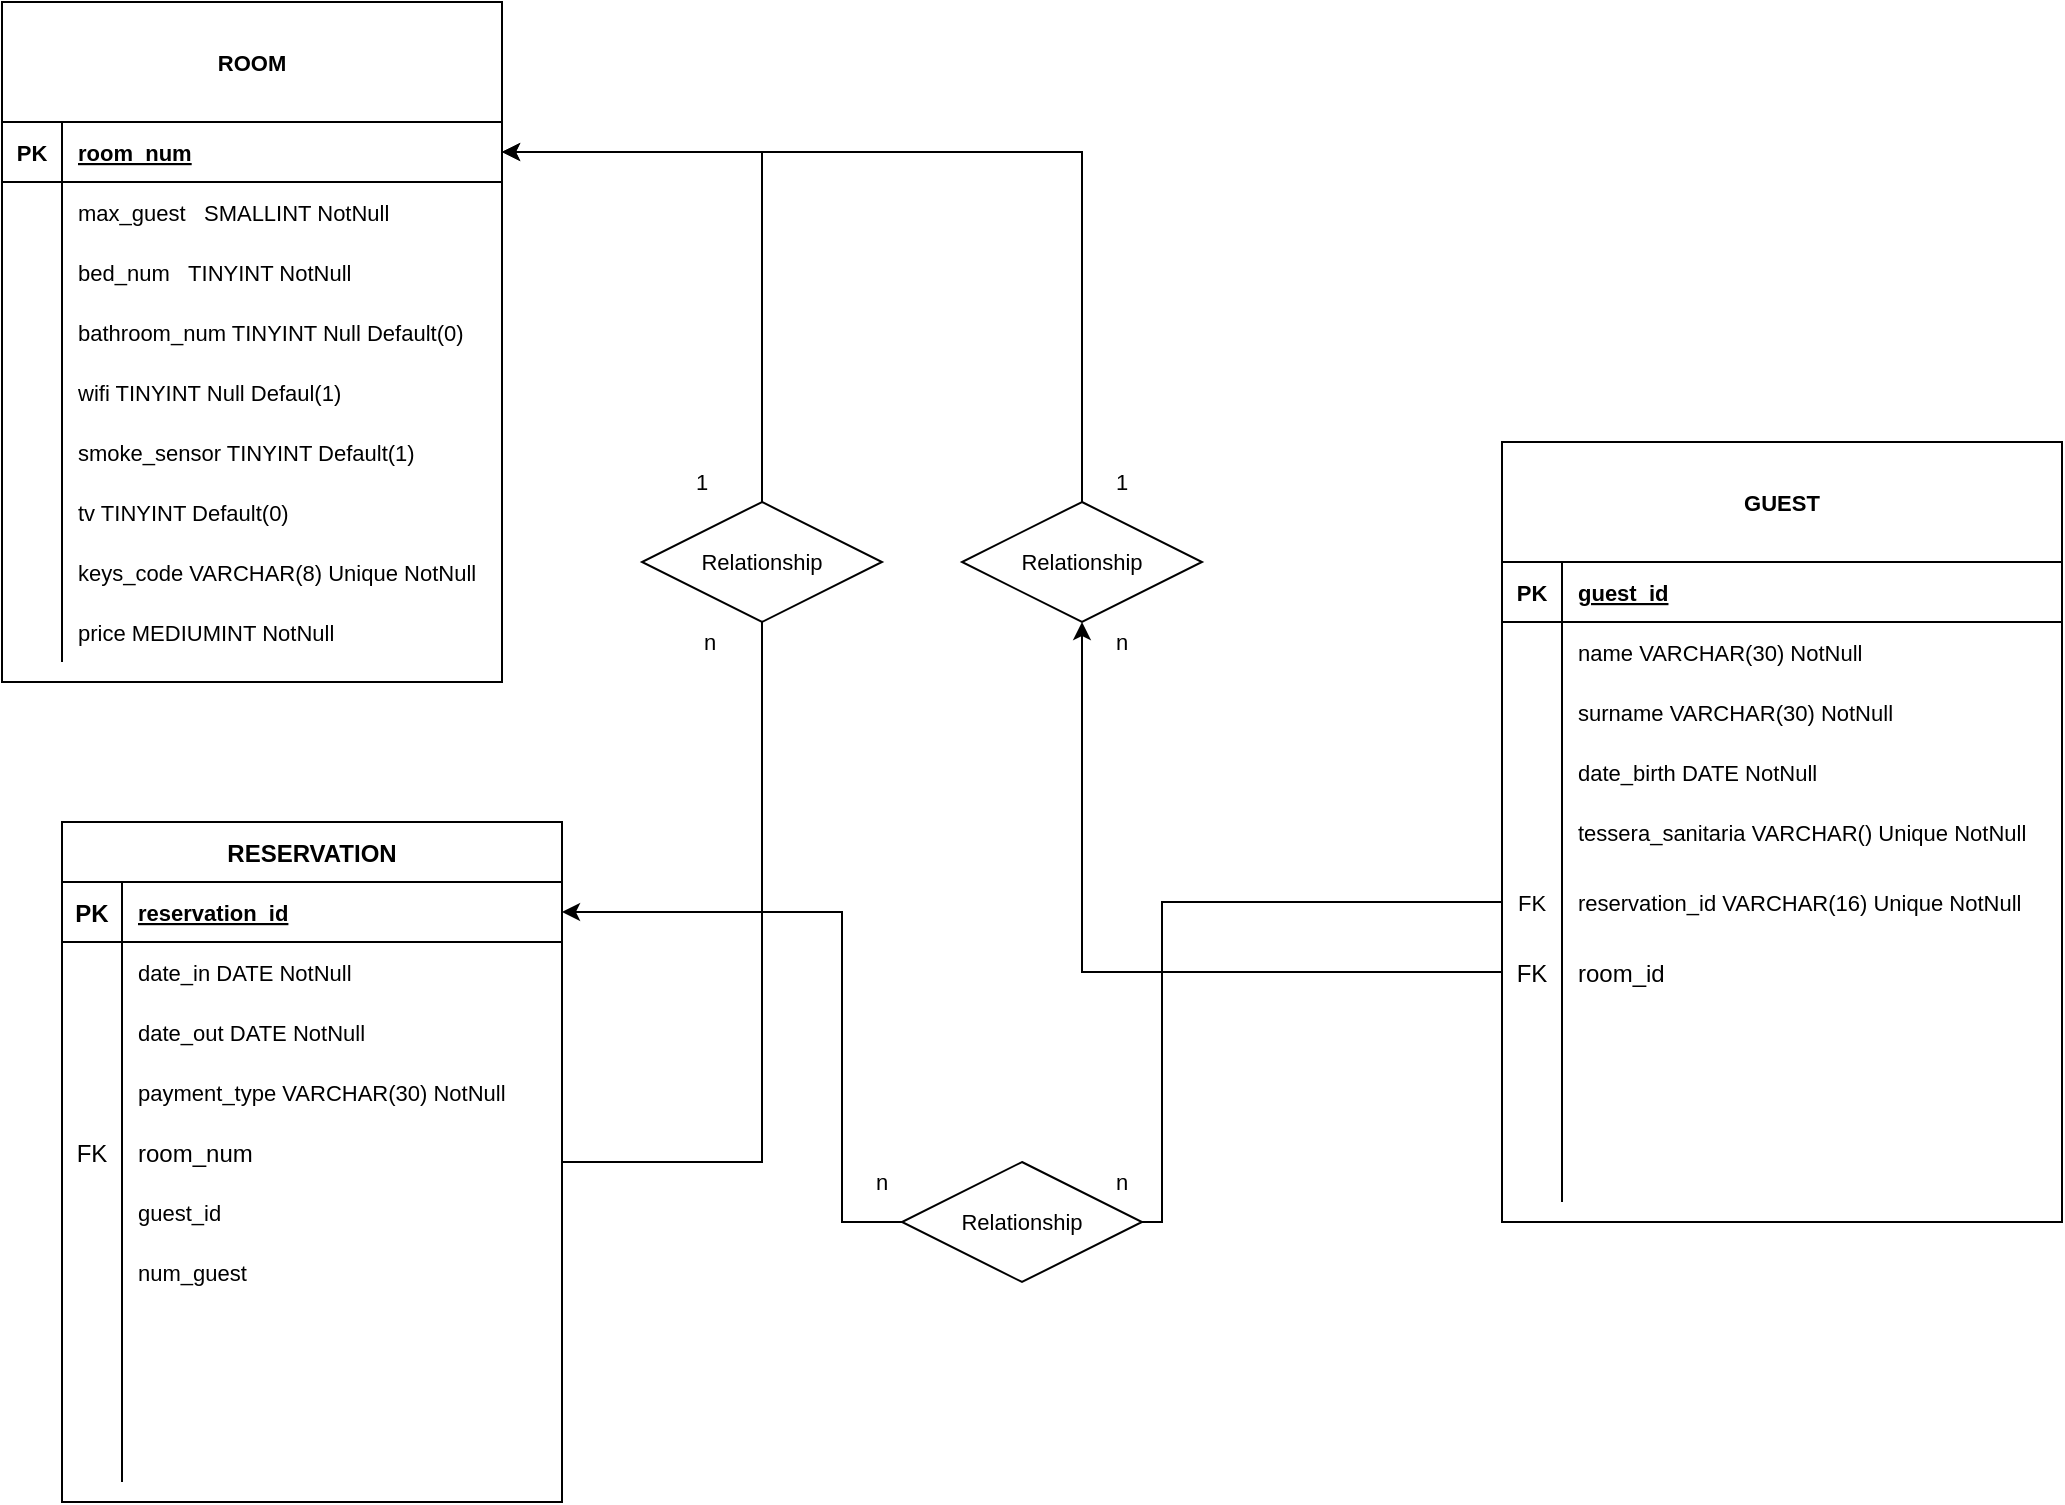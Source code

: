<mxfile version="14.6.6" type="device"><diagram id="m2rK6nIsobzv_8o14FRA" name="Page-1"><mxGraphModel dx="1483" dy="783" grid="1" gridSize="10" guides="1" tooltips="1" connect="1" arrows="1" fold="1" page="1" pageScale="1" pageWidth="827" pageHeight="1169" math="0" shadow="0"><root><mxCell id="0"/><mxCell id="1" parent="0"/><mxCell id="4YBvJy6Vf-LwXYobr9UD-12" value="ROOM" style="shape=table;startSize=60;container=1;collapsible=1;childLayout=tableLayout;fixedRows=1;rowLines=0;fontStyle=1;align=center;resizeLast=1;fontSize=11;" vertex="1" parent="1"><mxGeometry x="60" y="40" width="250.0" height="340" as="geometry"><mxRectangle x="30" y="40" width="180" height="60" as="alternateBounds"/></mxGeometry></mxCell><mxCell id="4YBvJy6Vf-LwXYobr9UD-13" value="" style="shape=partialRectangle;collapsible=0;dropTarget=0;pointerEvents=0;fillColor=none;top=0;left=0;bottom=1;right=0;points=[[0,0.5],[1,0.5]];portConstraint=eastwest;fontSize=11;" vertex="1" parent="4YBvJy6Vf-LwXYobr9UD-12"><mxGeometry y="60" width="250.0" height="30" as="geometry"/></mxCell><mxCell id="4YBvJy6Vf-LwXYobr9UD-14" value="PK" style="shape=partialRectangle;connectable=0;fillColor=none;top=0;left=0;bottom=0;right=0;fontStyle=1;overflow=hidden;fontSize=11;" vertex="1" parent="4YBvJy6Vf-LwXYobr9UD-13"><mxGeometry width="30" height="30" as="geometry"/></mxCell><mxCell id="4YBvJy6Vf-LwXYobr9UD-15" value="room_num" style="shape=partialRectangle;connectable=0;fillColor=none;top=0;left=0;bottom=0;right=0;align=left;spacingLeft=6;fontStyle=5;overflow=hidden;fontSize=11;" vertex="1" parent="4YBvJy6Vf-LwXYobr9UD-13"><mxGeometry x="30" width="220.0" height="30" as="geometry"/></mxCell><mxCell id="4YBvJy6Vf-LwXYobr9UD-16" value="" style="shape=partialRectangle;collapsible=0;dropTarget=0;pointerEvents=0;fillColor=none;top=0;left=0;bottom=0;right=0;points=[[0,0.5],[1,0.5]];portConstraint=eastwest;fontSize=11;" vertex="1" parent="4YBvJy6Vf-LwXYobr9UD-12"><mxGeometry y="90" width="250.0" height="30" as="geometry"/></mxCell><mxCell id="4YBvJy6Vf-LwXYobr9UD-17" value="" style="shape=partialRectangle;connectable=0;fillColor=none;top=0;left=0;bottom=0;right=0;editable=1;overflow=hidden;fontSize=11;" vertex="1" parent="4YBvJy6Vf-LwXYobr9UD-16"><mxGeometry width="30" height="30" as="geometry"/></mxCell><mxCell id="4YBvJy6Vf-LwXYobr9UD-18" value="max_guest   SMALLINT NotNull" style="shape=partialRectangle;connectable=0;fillColor=none;top=0;left=0;bottom=0;right=0;align=left;spacingLeft=6;overflow=hidden;fontSize=11;" vertex="1" parent="4YBvJy6Vf-LwXYobr9UD-16"><mxGeometry x="30" width="220.0" height="30" as="geometry"/></mxCell><mxCell id="4YBvJy6Vf-LwXYobr9UD-19" value="" style="shape=partialRectangle;collapsible=0;dropTarget=0;pointerEvents=0;fillColor=none;top=0;left=0;bottom=0;right=0;points=[[0,0.5],[1,0.5]];portConstraint=eastwest;fontSize=11;" vertex="1" parent="4YBvJy6Vf-LwXYobr9UD-12"><mxGeometry y="120" width="250.0" height="30" as="geometry"/></mxCell><mxCell id="4YBvJy6Vf-LwXYobr9UD-20" value="" style="shape=partialRectangle;connectable=0;fillColor=none;top=0;left=0;bottom=0;right=0;editable=1;overflow=hidden;fontSize=11;" vertex="1" parent="4YBvJy6Vf-LwXYobr9UD-19"><mxGeometry width="30" height="30" as="geometry"/></mxCell><mxCell id="4YBvJy6Vf-LwXYobr9UD-21" value="bed_num   TINYINT NotNull" style="shape=partialRectangle;connectable=0;fillColor=none;top=0;left=0;bottom=0;right=0;align=left;spacingLeft=6;overflow=hidden;fontSize=11;" vertex="1" parent="4YBvJy6Vf-LwXYobr9UD-19"><mxGeometry x="30" width="220.0" height="30" as="geometry"/></mxCell><mxCell id="4YBvJy6Vf-LwXYobr9UD-22" value="" style="shape=partialRectangle;collapsible=0;dropTarget=0;pointerEvents=0;fillColor=none;top=0;left=0;bottom=0;right=0;points=[[0,0.5],[1,0.5]];portConstraint=eastwest;fontSize=11;" vertex="1" parent="4YBvJy6Vf-LwXYobr9UD-12"><mxGeometry y="150" width="250.0" height="30" as="geometry"/></mxCell><mxCell id="4YBvJy6Vf-LwXYobr9UD-23" value="" style="shape=partialRectangle;connectable=0;fillColor=none;top=0;left=0;bottom=0;right=0;editable=1;overflow=hidden;fontSize=11;" vertex="1" parent="4YBvJy6Vf-LwXYobr9UD-22"><mxGeometry width="30" height="30" as="geometry"/></mxCell><mxCell id="4YBvJy6Vf-LwXYobr9UD-24" value="bathroom_num TINYINT Null Default(0)" style="shape=partialRectangle;connectable=0;fillColor=none;top=0;left=0;bottom=0;right=0;align=left;spacingLeft=6;overflow=hidden;fontSize=11;" vertex="1" parent="4YBvJy6Vf-LwXYobr9UD-22"><mxGeometry x="30" width="220.0" height="30" as="geometry"/></mxCell><mxCell id="4YBvJy6Vf-LwXYobr9UD-32" value="" style="shape=partialRectangle;collapsible=0;dropTarget=0;pointerEvents=0;fillColor=none;top=0;left=0;bottom=0;right=0;points=[[0,0.5],[1,0.5]];portConstraint=eastwest;fontSize=11;" vertex="1" parent="4YBvJy6Vf-LwXYobr9UD-12"><mxGeometry y="180" width="250.0" height="30" as="geometry"/></mxCell><mxCell id="4YBvJy6Vf-LwXYobr9UD-33" value="" style="shape=partialRectangle;connectable=0;fillColor=none;top=0;left=0;bottom=0;right=0;editable=1;overflow=hidden;fontSize=11;" vertex="1" parent="4YBvJy6Vf-LwXYobr9UD-32"><mxGeometry width="30" height="30" as="geometry"/></mxCell><mxCell id="4YBvJy6Vf-LwXYobr9UD-34" value="wifi TINYINT Null Defaul(1)" style="shape=partialRectangle;connectable=0;fillColor=none;top=0;left=0;bottom=0;right=0;align=left;spacingLeft=6;overflow=hidden;fontSize=11;" vertex="1" parent="4YBvJy6Vf-LwXYobr9UD-32"><mxGeometry x="30" width="220.0" height="30" as="geometry"/></mxCell><mxCell id="4YBvJy6Vf-LwXYobr9UD-35" value="" style="shape=partialRectangle;collapsible=0;dropTarget=0;pointerEvents=0;fillColor=none;top=0;left=0;bottom=0;right=0;points=[[0,0.5],[1,0.5]];portConstraint=eastwest;fontSize=11;" vertex="1" parent="4YBvJy6Vf-LwXYobr9UD-12"><mxGeometry y="210" width="250.0" height="30" as="geometry"/></mxCell><mxCell id="4YBvJy6Vf-LwXYobr9UD-36" value="" style="shape=partialRectangle;connectable=0;fillColor=none;top=0;left=0;bottom=0;right=0;editable=1;overflow=hidden;fontSize=11;" vertex="1" parent="4YBvJy6Vf-LwXYobr9UD-35"><mxGeometry width="30" height="30" as="geometry"/></mxCell><mxCell id="4YBvJy6Vf-LwXYobr9UD-37" value="smoke_sensor TINYINT Default(1)" style="shape=partialRectangle;connectable=0;fillColor=none;top=0;left=0;bottom=0;right=0;align=left;spacingLeft=6;overflow=hidden;fontSize=11;" vertex="1" parent="4YBvJy6Vf-LwXYobr9UD-35"><mxGeometry x="30" width="220.0" height="30" as="geometry"/></mxCell><mxCell id="4YBvJy6Vf-LwXYobr9UD-38" value="" style="shape=partialRectangle;collapsible=0;dropTarget=0;pointerEvents=0;fillColor=none;top=0;left=0;bottom=0;right=0;points=[[0,0.5],[1,0.5]];portConstraint=eastwest;fontSize=11;" vertex="1" parent="4YBvJy6Vf-LwXYobr9UD-12"><mxGeometry y="240" width="250.0" height="30" as="geometry"/></mxCell><mxCell id="4YBvJy6Vf-LwXYobr9UD-39" value="" style="shape=partialRectangle;connectable=0;fillColor=none;top=0;left=0;bottom=0;right=0;editable=1;overflow=hidden;fontSize=11;" vertex="1" parent="4YBvJy6Vf-LwXYobr9UD-38"><mxGeometry width="30" height="30" as="geometry"/></mxCell><mxCell id="4YBvJy6Vf-LwXYobr9UD-40" value="tv TINYINT Default(0)" style="shape=partialRectangle;connectable=0;fillColor=none;top=0;left=0;bottom=0;right=0;align=left;spacingLeft=6;overflow=hidden;fontSize=11;" vertex="1" parent="4YBvJy6Vf-LwXYobr9UD-38"><mxGeometry x="30" width="220.0" height="30" as="geometry"/></mxCell><mxCell id="4YBvJy6Vf-LwXYobr9UD-41" value="" style="shape=partialRectangle;collapsible=0;dropTarget=0;pointerEvents=0;fillColor=none;top=0;left=0;bottom=0;right=0;points=[[0,0.5],[1,0.5]];portConstraint=eastwest;fontSize=11;" vertex="1" parent="4YBvJy6Vf-LwXYobr9UD-12"><mxGeometry y="270" width="250.0" height="30" as="geometry"/></mxCell><mxCell id="4YBvJy6Vf-LwXYobr9UD-42" value="" style="shape=partialRectangle;connectable=0;fillColor=none;top=0;left=0;bottom=0;right=0;editable=1;overflow=hidden;fontSize=11;" vertex="1" parent="4YBvJy6Vf-LwXYobr9UD-41"><mxGeometry width="30" height="30" as="geometry"/></mxCell><mxCell id="4YBvJy6Vf-LwXYobr9UD-43" value="keys_code VARCHAR(8) Unique NotNull" style="shape=partialRectangle;connectable=0;fillColor=none;top=0;left=0;bottom=0;right=0;align=left;spacingLeft=6;overflow=hidden;fontSize=11;" vertex="1" parent="4YBvJy6Vf-LwXYobr9UD-41"><mxGeometry x="30" width="220.0" height="30" as="geometry"/></mxCell><mxCell id="4YBvJy6Vf-LwXYobr9UD-26" value="" style="shape=partialRectangle;collapsible=0;dropTarget=0;pointerEvents=0;fillColor=none;top=0;left=0;bottom=0;right=0;points=[[0,0.5],[1,0.5]];portConstraint=eastwest;fontSize=11;" vertex="1" parent="4YBvJy6Vf-LwXYobr9UD-12"><mxGeometry y="300" width="250.0" height="30" as="geometry"/></mxCell><mxCell id="4YBvJy6Vf-LwXYobr9UD-27" value="" style="shape=partialRectangle;connectable=0;fillColor=none;top=0;left=0;bottom=0;right=0;editable=1;overflow=hidden;fontSize=11;" vertex="1" parent="4YBvJy6Vf-LwXYobr9UD-26"><mxGeometry width="30" height="30" as="geometry"/></mxCell><mxCell id="4YBvJy6Vf-LwXYobr9UD-28" value="price MEDIUMINT NotNull " style="shape=partialRectangle;connectable=0;fillColor=none;top=0;left=0;bottom=0;right=0;align=left;spacingLeft=6;overflow=hidden;fontSize=11;" vertex="1" parent="4YBvJy6Vf-LwXYobr9UD-26"><mxGeometry x="30" width="220.0" height="30" as="geometry"/></mxCell><mxCell id="4YBvJy6Vf-LwXYobr9UD-44" value="GUEST" style="shape=table;startSize=60;container=1;collapsible=1;childLayout=tableLayout;fixedRows=1;rowLines=0;fontStyle=1;align=center;resizeLast=1;fontSize=11;" vertex="1" parent="1"><mxGeometry x="810" y="260" width="280" height="390" as="geometry"/></mxCell><mxCell id="4YBvJy6Vf-LwXYobr9UD-45" value="" style="shape=partialRectangle;collapsible=0;dropTarget=0;pointerEvents=0;fillColor=none;top=0;left=0;bottom=1;right=0;points=[[0,0.5],[1,0.5]];portConstraint=eastwest;fontSize=11;" vertex="1" parent="4YBvJy6Vf-LwXYobr9UD-44"><mxGeometry y="60" width="280" height="30" as="geometry"/></mxCell><mxCell id="4YBvJy6Vf-LwXYobr9UD-46" value="PK" style="shape=partialRectangle;connectable=0;fillColor=none;top=0;left=0;bottom=0;right=0;fontStyle=1;overflow=hidden;fontSize=11;" vertex="1" parent="4YBvJy6Vf-LwXYobr9UD-45"><mxGeometry width="30" height="30" as="geometry"/></mxCell><mxCell id="4YBvJy6Vf-LwXYobr9UD-47" value="guest_id" style="shape=partialRectangle;connectable=0;fillColor=none;top=0;left=0;bottom=0;right=0;align=left;spacingLeft=6;fontStyle=5;overflow=hidden;fontSize=11;" vertex="1" parent="4YBvJy6Vf-LwXYobr9UD-45"><mxGeometry x="30" width="250" height="30" as="geometry"/></mxCell><mxCell id="4YBvJy6Vf-LwXYobr9UD-48" value="" style="shape=partialRectangle;collapsible=0;dropTarget=0;pointerEvents=0;fillColor=none;top=0;left=0;bottom=0;right=0;points=[[0,0.5],[1,0.5]];portConstraint=eastwest;fontSize=11;" vertex="1" parent="4YBvJy6Vf-LwXYobr9UD-44"><mxGeometry y="90" width="280" height="30" as="geometry"/></mxCell><mxCell id="4YBvJy6Vf-LwXYobr9UD-49" value="" style="shape=partialRectangle;connectable=0;fillColor=none;top=0;left=0;bottom=0;right=0;editable=1;overflow=hidden;fontSize=11;" vertex="1" parent="4YBvJy6Vf-LwXYobr9UD-48"><mxGeometry width="30" height="30" as="geometry"/></mxCell><mxCell id="4YBvJy6Vf-LwXYobr9UD-50" value="name VARCHAR(30) NotNull " style="shape=partialRectangle;connectable=0;fillColor=none;top=0;left=0;bottom=0;right=0;align=left;spacingLeft=6;overflow=hidden;fontSize=11;" vertex="1" parent="4YBvJy6Vf-LwXYobr9UD-48"><mxGeometry x="30" width="250" height="30" as="geometry"/></mxCell><mxCell id="4YBvJy6Vf-LwXYobr9UD-51" value="" style="shape=partialRectangle;collapsible=0;dropTarget=0;pointerEvents=0;fillColor=none;top=0;left=0;bottom=0;right=0;points=[[0,0.5],[1,0.5]];portConstraint=eastwest;fontSize=11;" vertex="1" parent="4YBvJy6Vf-LwXYobr9UD-44"><mxGeometry y="120" width="280" height="30" as="geometry"/></mxCell><mxCell id="4YBvJy6Vf-LwXYobr9UD-52" value="" style="shape=partialRectangle;connectable=0;fillColor=none;top=0;left=0;bottom=0;right=0;editable=1;overflow=hidden;fontSize=11;" vertex="1" parent="4YBvJy6Vf-LwXYobr9UD-51"><mxGeometry width="30" height="30" as="geometry"/></mxCell><mxCell id="4YBvJy6Vf-LwXYobr9UD-53" value="surname VARCHAR(30) NotNull " style="shape=partialRectangle;connectable=0;fillColor=none;top=0;left=0;bottom=0;right=0;align=left;spacingLeft=6;overflow=hidden;fontSize=11;" vertex="1" parent="4YBvJy6Vf-LwXYobr9UD-51"><mxGeometry x="30" width="250" height="30" as="geometry"/></mxCell><mxCell id="4YBvJy6Vf-LwXYobr9UD-54" value="" style="shape=partialRectangle;collapsible=0;dropTarget=0;pointerEvents=0;fillColor=none;top=0;left=0;bottom=0;right=0;points=[[0,0.5],[1,0.5]];portConstraint=eastwest;fontSize=11;" vertex="1" parent="4YBvJy6Vf-LwXYobr9UD-44"><mxGeometry y="150" width="280" height="30" as="geometry"/></mxCell><mxCell id="4YBvJy6Vf-LwXYobr9UD-55" value="" style="shape=partialRectangle;connectable=0;fillColor=none;top=0;left=0;bottom=0;right=0;editable=1;overflow=hidden;fontSize=11;" vertex="1" parent="4YBvJy6Vf-LwXYobr9UD-54"><mxGeometry width="30" height="30" as="geometry"/></mxCell><mxCell id="4YBvJy6Vf-LwXYobr9UD-56" value="date_birth DATE NotNull" style="shape=partialRectangle;connectable=0;fillColor=none;top=0;left=0;bottom=0;right=0;align=left;spacingLeft=6;overflow=hidden;fontSize=11;" vertex="1" parent="4YBvJy6Vf-LwXYobr9UD-54"><mxGeometry x="30" width="250" height="30" as="geometry"/></mxCell><mxCell id="4YBvJy6Vf-LwXYobr9UD-60" value="" style="shape=partialRectangle;collapsible=0;dropTarget=0;pointerEvents=0;fillColor=none;top=0;left=0;bottom=0;right=0;points=[[0,0.5],[1,0.5]];portConstraint=eastwest;fontSize=11;" vertex="1" parent="4YBvJy6Vf-LwXYobr9UD-44"><mxGeometry y="180" width="280" height="30" as="geometry"/></mxCell><mxCell id="4YBvJy6Vf-LwXYobr9UD-61" value="" style="shape=partialRectangle;connectable=0;fillColor=none;top=0;left=0;bottom=0;right=0;editable=1;overflow=hidden;fontSize=11;" vertex="1" parent="4YBvJy6Vf-LwXYobr9UD-60"><mxGeometry width="30" height="30" as="geometry"/></mxCell><mxCell id="4YBvJy6Vf-LwXYobr9UD-62" value="tessera_sanitaria VARCHAR() Unique NotNull" style="shape=partialRectangle;connectable=0;fillColor=none;top=0;left=0;bottom=0;right=0;align=left;spacingLeft=6;overflow=hidden;fontSize=11;" vertex="1" parent="4YBvJy6Vf-LwXYobr9UD-60"><mxGeometry x="30" width="250" height="30" as="geometry"/></mxCell><mxCell id="4YBvJy6Vf-LwXYobr9UD-103" value="" style="shape=partialRectangle;collapsible=0;dropTarget=0;pointerEvents=0;fillColor=none;top=0;left=0;bottom=0;right=0;points=[[0,0.5],[1,0.5]];portConstraint=eastwest;fontSize=11;" vertex="1" parent="4YBvJy6Vf-LwXYobr9UD-44"><mxGeometry y="210" width="280" height="40" as="geometry"/></mxCell><mxCell id="4YBvJy6Vf-LwXYobr9UD-104" value="FK" style="shape=partialRectangle;connectable=0;fillColor=none;top=0;left=0;bottom=0;right=0;fontStyle=0;overflow=hidden;fontSize=11;" vertex="1" parent="4YBvJy6Vf-LwXYobr9UD-103"><mxGeometry width="30" height="40" as="geometry"/></mxCell><mxCell id="4YBvJy6Vf-LwXYobr9UD-105" value="reservation_id VARCHAR(16) Unique NotNull" style="shape=partialRectangle;connectable=0;fillColor=none;top=0;left=0;bottom=0;right=0;align=left;spacingLeft=6;fontStyle=0;overflow=hidden;fontSize=11;" vertex="1" parent="4YBvJy6Vf-LwXYobr9UD-103"><mxGeometry x="30" width="250" height="40" as="geometry"/></mxCell><mxCell id="4YBvJy6Vf-LwXYobr9UD-132" value="" style="shape=partialRectangle;collapsible=0;dropTarget=0;pointerEvents=0;fillColor=none;top=0;left=0;bottom=0;right=0;points=[[0,0.5],[1,0.5]];portConstraint=eastwest;fontSize=11;" vertex="1" parent="4YBvJy6Vf-LwXYobr9UD-44"><mxGeometry y="250" width="280" height="30" as="geometry"/></mxCell><mxCell id="4YBvJy6Vf-LwXYobr9UD-133" value="FK" style="shape=partialRectangle;connectable=0;fillColor=none;top=0;left=0;bottom=0;right=0;fontStyle=0;overflow=hidden;" vertex="1" parent="4YBvJy6Vf-LwXYobr9UD-132"><mxGeometry width="30" height="30" as="geometry"/></mxCell><mxCell id="4YBvJy6Vf-LwXYobr9UD-134" value="room_id" style="shape=partialRectangle;connectable=0;fillColor=none;top=0;left=0;bottom=0;right=0;align=left;spacingLeft=6;fontStyle=0;overflow=hidden;" vertex="1" parent="4YBvJy6Vf-LwXYobr9UD-132"><mxGeometry x="30" width="250" height="30" as="geometry"/></mxCell><mxCell id="4YBvJy6Vf-LwXYobr9UD-63" value="" style="shape=partialRectangle;collapsible=0;dropTarget=0;pointerEvents=0;fillColor=none;top=0;left=0;bottom=0;right=0;points=[[0,0.5],[1,0.5]];portConstraint=eastwest;fontSize=11;" vertex="1" parent="4YBvJy6Vf-LwXYobr9UD-44"><mxGeometry y="280" width="280" height="30" as="geometry"/></mxCell><mxCell id="4YBvJy6Vf-LwXYobr9UD-64" value="" style="shape=partialRectangle;connectable=0;fillColor=none;top=0;left=0;bottom=0;right=0;editable=1;overflow=hidden;fontSize=11;" vertex="1" parent="4YBvJy6Vf-LwXYobr9UD-63"><mxGeometry width="30" height="30" as="geometry"/></mxCell><mxCell id="4YBvJy6Vf-LwXYobr9UD-65" value="" style="shape=partialRectangle;connectable=0;fillColor=none;top=0;left=0;bottom=0;right=0;align=left;spacingLeft=6;overflow=hidden;fontSize=11;" vertex="1" parent="4YBvJy6Vf-LwXYobr9UD-63"><mxGeometry x="30" width="250" height="30" as="geometry"/></mxCell><mxCell id="4YBvJy6Vf-LwXYobr9UD-66" value="" style="shape=partialRectangle;collapsible=0;dropTarget=0;pointerEvents=0;fillColor=none;top=0;left=0;bottom=0;right=0;points=[[0,0.5],[1,0.5]];portConstraint=eastwest;fontSize=11;" vertex="1" parent="4YBvJy6Vf-LwXYobr9UD-44"><mxGeometry y="310" width="280" height="40" as="geometry"/></mxCell><mxCell id="4YBvJy6Vf-LwXYobr9UD-67" value="" style="shape=partialRectangle;connectable=0;fillColor=none;top=0;left=0;bottom=0;right=0;editable=1;overflow=hidden;fontSize=11;" vertex="1" parent="4YBvJy6Vf-LwXYobr9UD-66"><mxGeometry width="30" height="40" as="geometry"/></mxCell><mxCell id="4YBvJy6Vf-LwXYobr9UD-68" value="" style="shape=partialRectangle;connectable=0;fillColor=none;top=0;left=0;bottom=0;right=0;align=left;spacingLeft=6;overflow=hidden;fontSize=11;" vertex="1" parent="4YBvJy6Vf-LwXYobr9UD-66"><mxGeometry x="30" width="250" height="40" as="geometry"/></mxCell><mxCell id="4YBvJy6Vf-LwXYobr9UD-69" value="" style="shape=partialRectangle;collapsible=0;dropTarget=0;pointerEvents=0;fillColor=none;top=0;left=0;bottom=0;right=0;points=[[0,0.5],[1,0.5]];portConstraint=eastwest;fontSize=11;" vertex="1" parent="4YBvJy6Vf-LwXYobr9UD-44"><mxGeometry y="350" width="280" height="30" as="geometry"/></mxCell><mxCell id="4YBvJy6Vf-LwXYobr9UD-70" value="" style="shape=partialRectangle;connectable=0;fillColor=none;top=0;left=0;bottom=0;right=0;editable=1;overflow=hidden;fontSize=11;" vertex="1" parent="4YBvJy6Vf-LwXYobr9UD-69"><mxGeometry width="30" height="30" as="geometry"/></mxCell><mxCell id="4YBvJy6Vf-LwXYobr9UD-71" value="" style="shape=partialRectangle;connectable=0;fillColor=none;top=0;left=0;bottom=0;right=0;align=left;spacingLeft=6;overflow=hidden;fontSize=11;" vertex="1" parent="4YBvJy6Vf-LwXYobr9UD-69"><mxGeometry x="30" width="250" height="30" as="geometry"/></mxCell><mxCell id="4YBvJy6Vf-LwXYobr9UD-72" value="RESERVATION" style="shape=table;startSize=30;container=1;collapsible=1;childLayout=tableLayout;fixedRows=1;rowLines=0;fontStyle=1;align=center;resizeLast=1;" vertex="1" parent="1"><mxGeometry x="90" y="450" width="250" height="340" as="geometry"/></mxCell><mxCell id="4YBvJy6Vf-LwXYobr9UD-73" value="" style="shape=partialRectangle;collapsible=0;dropTarget=0;pointerEvents=0;fillColor=none;top=0;left=0;bottom=1;right=0;points=[[0,0.5],[1,0.5]];portConstraint=eastwest;" vertex="1" parent="4YBvJy6Vf-LwXYobr9UD-72"><mxGeometry y="30" width="250" height="30" as="geometry"/></mxCell><mxCell id="4YBvJy6Vf-LwXYobr9UD-74" value="PK" style="shape=partialRectangle;connectable=0;fillColor=none;top=0;left=0;bottom=0;right=0;fontStyle=1;overflow=hidden;" vertex="1" parent="4YBvJy6Vf-LwXYobr9UD-73"><mxGeometry width="30" height="30" as="geometry"/></mxCell><mxCell id="4YBvJy6Vf-LwXYobr9UD-75" value="reservation_id" style="shape=partialRectangle;connectable=0;fillColor=none;top=0;left=0;bottom=0;right=0;align=left;spacingLeft=6;fontStyle=5;overflow=hidden;fontSize=11;" vertex="1" parent="4YBvJy6Vf-LwXYobr9UD-73"><mxGeometry x="30" width="220" height="30" as="geometry"/></mxCell><mxCell id="4YBvJy6Vf-LwXYobr9UD-82" value="" style="shape=partialRectangle;collapsible=0;dropTarget=0;pointerEvents=0;fillColor=none;top=0;left=0;bottom=0;right=0;points=[[0,0.5],[1,0.5]];portConstraint=eastwest;" vertex="1" parent="4YBvJy6Vf-LwXYobr9UD-72"><mxGeometry y="60" width="250" height="30" as="geometry"/></mxCell><mxCell id="4YBvJy6Vf-LwXYobr9UD-83" value="" style="shape=partialRectangle;connectable=0;fillColor=none;top=0;left=0;bottom=0;right=0;editable=1;overflow=hidden;" vertex="1" parent="4YBvJy6Vf-LwXYobr9UD-82"><mxGeometry width="30" height="30" as="geometry"/></mxCell><mxCell id="4YBvJy6Vf-LwXYobr9UD-84" value="date_in DATE NotNull" style="shape=partialRectangle;connectable=0;fillColor=none;top=0;left=0;bottom=0;right=0;align=left;spacingLeft=6;overflow=hidden;fontSize=11;" vertex="1" parent="4YBvJy6Vf-LwXYobr9UD-82"><mxGeometry x="30" width="220" height="30" as="geometry"/></mxCell><mxCell id="4YBvJy6Vf-LwXYobr9UD-85" value="" style="shape=partialRectangle;collapsible=0;dropTarget=0;pointerEvents=0;fillColor=none;top=0;left=0;bottom=0;right=0;points=[[0,0.5],[1,0.5]];portConstraint=eastwest;" vertex="1" parent="4YBvJy6Vf-LwXYobr9UD-72"><mxGeometry y="90" width="250" height="30" as="geometry"/></mxCell><mxCell id="4YBvJy6Vf-LwXYobr9UD-86" value="" style="shape=partialRectangle;connectable=0;fillColor=none;top=0;left=0;bottom=0;right=0;editable=1;overflow=hidden;" vertex="1" parent="4YBvJy6Vf-LwXYobr9UD-85"><mxGeometry width="30" height="30" as="geometry"/></mxCell><mxCell id="4YBvJy6Vf-LwXYobr9UD-87" value="date_out DATE NotNull" style="shape=partialRectangle;connectable=0;fillColor=none;top=0;left=0;bottom=0;right=0;align=left;spacingLeft=6;overflow=hidden;fontSize=11;" vertex="1" parent="4YBvJy6Vf-LwXYobr9UD-85"><mxGeometry x="30" width="220" height="30" as="geometry"/></mxCell><mxCell id="4YBvJy6Vf-LwXYobr9UD-88" value="" style="shape=partialRectangle;collapsible=0;dropTarget=0;pointerEvents=0;fillColor=none;top=0;left=0;bottom=0;right=0;points=[[0,0.5],[1,0.5]];portConstraint=eastwest;" vertex="1" parent="4YBvJy6Vf-LwXYobr9UD-72"><mxGeometry y="120" width="250" height="30" as="geometry"/></mxCell><mxCell id="4YBvJy6Vf-LwXYobr9UD-89" value="" style="shape=partialRectangle;connectable=0;fillColor=none;top=0;left=0;bottom=0;right=0;editable=1;overflow=hidden;" vertex="1" parent="4YBvJy6Vf-LwXYobr9UD-88"><mxGeometry width="30" height="30" as="geometry"/></mxCell><mxCell id="4YBvJy6Vf-LwXYobr9UD-90" value="payment_type VARCHAR(30) NotNull" style="shape=partialRectangle;connectable=0;fillColor=none;top=0;left=0;bottom=0;right=0;align=left;spacingLeft=6;overflow=hidden;fontSize=11;" vertex="1" parent="4YBvJy6Vf-LwXYobr9UD-88"><mxGeometry x="30" width="220" height="30" as="geometry"/></mxCell><mxCell id="4YBvJy6Vf-LwXYobr9UD-115" value="" style="shape=partialRectangle;collapsible=0;dropTarget=0;pointerEvents=0;fillColor=none;top=0;left=0;bottom=0;right=0;points=[[0,0.5],[1,0.5]];portConstraint=eastwest;fontSize=11;" vertex="1" parent="4YBvJy6Vf-LwXYobr9UD-72"><mxGeometry y="150" width="250" height="30" as="geometry"/></mxCell><mxCell id="4YBvJy6Vf-LwXYobr9UD-116" value="FK" style="shape=partialRectangle;connectable=0;fillColor=none;top=0;left=0;bottom=0;right=0;fontStyle=0;overflow=hidden;" vertex="1" parent="4YBvJy6Vf-LwXYobr9UD-115"><mxGeometry width="30" height="30" as="geometry"/></mxCell><mxCell id="4YBvJy6Vf-LwXYobr9UD-117" value="room_num" style="shape=partialRectangle;connectable=0;fillColor=none;top=0;left=0;bottom=0;right=0;align=left;spacingLeft=6;fontStyle=0;overflow=hidden;" vertex="1" parent="4YBvJy6Vf-LwXYobr9UD-115"><mxGeometry x="30" width="220" height="30" as="geometry"/></mxCell><mxCell id="4YBvJy6Vf-LwXYobr9UD-91" value="" style="shape=partialRectangle;collapsible=0;dropTarget=0;pointerEvents=0;fillColor=none;top=0;left=0;bottom=0;right=0;points=[[0,0.5],[1,0.5]];portConstraint=eastwest;" vertex="1" parent="4YBvJy6Vf-LwXYobr9UD-72"><mxGeometry y="180" width="250" height="30" as="geometry"/></mxCell><mxCell id="4YBvJy6Vf-LwXYobr9UD-92" value="" style="shape=partialRectangle;connectable=0;fillColor=none;top=0;left=0;bottom=0;right=0;editable=1;overflow=hidden;" vertex="1" parent="4YBvJy6Vf-LwXYobr9UD-91"><mxGeometry width="30" height="30" as="geometry"/></mxCell><mxCell id="4YBvJy6Vf-LwXYobr9UD-93" value="guest_id" style="shape=partialRectangle;connectable=0;fillColor=none;top=0;left=0;bottom=0;right=0;align=left;spacingLeft=6;overflow=hidden;fontSize=11;" vertex="1" parent="4YBvJy6Vf-LwXYobr9UD-91"><mxGeometry x="30" width="220" height="30" as="geometry"/></mxCell><mxCell id="4YBvJy6Vf-LwXYobr9UD-76" value="" style="shape=partialRectangle;collapsible=0;dropTarget=0;pointerEvents=0;fillColor=none;top=0;left=0;bottom=0;right=0;points=[[0,0.5],[1,0.5]];portConstraint=eastwest;" vertex="1" parent="4YBvJy6Vf-LwXYobr9UD-72"><mxGeometry y="210" width="250" height="30" as="geometry"/></mxCell><mxCell id="4YBvJy6Vf-LwXYobr9UD-77" value="" style="shape=partialRectangle;connectable=0;fillColor=none;top=0;left=0;bottom=0;right=0;editable=1;overflow=hidden;" vertex="1" parent="4YBvJy6Vf-LwXYobr9UD-76"><mxGeometry width="30" height="30" as="geometry"/></mxCell><mxCell id="4YBvJy6Vf-LwXYobr9UD-78" value="num_guest" style="shape=partialRectangle;connectable=0;fillColor=none;top=0;left=0;bottom=0;right=0;align=left;spacingLeft=6;overflow=hidden;fontSize=11;" vertex="1" parent="4YBvJy6Vf-LwXYobr9UD-76"><mxGeometry x="30" width="220" height="30" as="geometry"/></mxCell><mxCell id="4YBvJy6Vf-LwXYobr9UD-79" value="" style="shape=partialRectangle;collapsible=0;dropTarget=0;pointerEvents=0;fillColor=none;top=0;left=0;bottom=0;right=0;points=[[0,0.5],[1,0.5]];portConstraint=eastwest;" vertex="1" parent="4YBvJy6Vf-LwXYobr9UD-72"><mxGeometry y="240" width="250" height="30" as="geometry"/></mxCell><mxCell id="4YBvJy6Vf-LwXYobr9UD-80" value="" style="shape=partialRectangle;connectable=0;fillColor=none;top=0;left=0;bottom=0;right=0;editable=1;overflow=hidden;" vertex="1" parent="4YBvJy6Vf-LwXYobr9UD-79"><mxGeometry width="30" height="30" as="geometry"/></mxCell><mxCell id="4YBvJy6Vf-LwXYobr9UD-81" value=" " style="shape=partialRectangle;connectable=0;fillColor=none;top=0;left=0;bottom=0;right=0;align=left;spacingLeft=6;overflow=hidden;fontSize=11;" vertex="1" parent="4YBvJy6Vf-LwXYobr9UD-79"><mxGeometry x="30" width="220" height="30" as="geometry"/></mxCell><mxCell id="4YBvJy6Vf-LwXYobr9UD-94" value="" style="shape=partialRectangle;collapsible=0;dropTarget=0;pointerEvents=0;fillColor=none;top=0;left=0;bottom=0;right=0;points=[[0,0.5],[1,0.5]];portConstraint=eastwest;" vertex="1" parent="4YBvJy6Vf-LwXYobr9UD-72"><mxGeometry y="270" width="250" height="30" as="geometry"/></mxCell><mxCell id="4YBvJy6Vf-LwXYobr9UD-95" value="" style="shape=partialRectangle;connectable=0;fillColor=none;top=0;left=0;bottom=0;right=0;editable=1;overflow=hidden;" vertex="1" parent="4YBvJy6Vf-LwXYobr9UD-94"><mxGeometry width="30" height="30" as="geometry"/></mxCell><mxCell id="4YBvJy6Vf-LwXYobr9UD-96" value="" style="shape=partialRectangle;connectable=0;fillColor=none;top=0;left=0;bottom=0;right=0;align=left;spacingLeft=6;overflow=hidden;fontSize=11;" vertex="1" parent="4YBvJy6Vf-LwXYobr9UD-94"><mxGeometry x="30" width="220" height="30" as="geometry"/></mxCell><mxCell id="4YBvJy6Vf-LwXYobr9UD-97" value="" style="shape=partialRectangle;collapsible=0;dropTarget=0;pointerEvents=0;fillColor=none;top=0;left=0;bottom=0;right=0;points=[[0,0.5],[1,0.5]];portConstraint=eastwest;" vertex="1" parent="4YBvJy6Vf-LwXYobr9UD-72"><mxGeometry y="300" width="250" height="30" as="geometry"/></mxCell><mxCell id="4YBvJy6Vf-LwXYobr9UD-98" value="" style="shape=partialRectangle;connectable=0;fillColor=none;top=0;left=0;bottom=0;right=0;editable=1;overflow=hidden;" vertex="1" parent="4YBvJy6Vf-LwXYobr9UD-97"><mxGeometry width="30" height="30" as="geometry"/></mxCell><mxCell id="4YBvJy6Vf-LwXYobr9UD-99" value="" style="shape=partialRectangle;connectable=0;fillColor=none;top=0;left=0;bottom=0;right=0;align=left;spacingLeft=6;overflow=hidden;fontSize=11;" vertex="1" parent="4YBvJy6Vf-LwXYobr9UD-97"><mxGeometry x="30" width="220" height="30" as="geometry"/></mxCell><mxCell id="4YBvJy6Vf-LwXYobr9UD-106" style="edgeStyle=orthogonalEdgeStyle;rounded=0;orthogonalLoop=1;jettySize=auto;html=1;exitX=0;exitY=0.5;exitDx=0;exitDy=0;entryX=1;entryY=0.5;entryDx=0;entryDy=0;startArrow=none;fontSize=11;" edge="1" parent="1" source="4YBvJy6Vf-LwXYobr9UD-107" target="4YBvJy6Vf-LwXYobr9UD-73"><mxGeometry relative="1" as="geometry"><Array as="points"><mxPoint x="480" y="650"/><mxPoint x="480" y="495"/></Array></mxGeometry></mxCell><mxCell id="4YBvJy6Vf-LwXYobr9UD-107" value="Relationship" style="shape=rhombus;perimeter=rhombusPerimeter;whiteSpace=wrap;html=1;align=center;fontSize=11;" vertex="1" parent="1"><mxGeometry x="510" y="620" width="120" height="60" as="geometry"/></mxCell><mxCell id="4YBvJy6Vf-LwXYobr9UD-108" value="" style="edgeStyle=orthogonalEdgeStyle;rounded=0;orthogonalLoop=1;jettySize=auto;html=1;exitX=0;exitY=0.5;exitDx=0;exitDy=0;entryX=1;entryY=0.5;entryDx=0;entryDy=0;endArrow=none;fontSize=11;" edge="1" parent="1" source="4YBvJy6Vf-LwXYobr9UD-103" target="4YBvJy6Vf-LwXYobr9UD-107"><mxGeometry relative="1" as="geometry"><mxPoint x="490" y="265" as="sourcePoint"/><mxPoint x="580" y="565" as="targetPoint"/><Array as="points"><mxPoint x="640" y="490"/><mxPoint x="640" y="650"/></Array></mxGeometry></mxCell><mxCell id="4YBvJy6Vf-LwXYobr9UD-113" value="n" style="text;html=1;strokeColor=none;fillColor=none;align=center;verticalAlign=middle;whiteSpace=wrap;rounded=0;fontSize=11;" vertex="1" parent="1"><mxGeometry x="480" y="620" width="40" height="20" as="geometry"/></mxCell><mxCell id="4YBvJy6Vf-LwXYobr9UD-114" value="n" style="text;html=1;strokeColor=none;fillColor=none;align=center;verticalAlign=middle;whiteSpace=wrap;rounded=0;fontSize=11;" vertex="1" parent="1"><mxGeometry x="600" y="620" width="40" height="20" as="geometry"/></mxCell><mxCell id="4YBvJy6Vf-LwXYobr9UD-118" style="edgeStyle=orthogonalEdgeStyle;rounded=0;orthogonalLoop=1;jettySize=auto;html=1;entryX=1;entryY=0.5;entryDx=0;entryDy=0;fontSize=11;startArrow=none;" edge="1" parent="1" source="4YBvJy6Vf-LwXYobr9UD-119" target="4YBvJy6Vf-LwXYobr9UD-13"><mxGeometry relative="1" as="geometry"><Array as="points"/></mxGeometry></mxCell><mxCell id="4YBvJy6Vf-LwXYobr9UD-119" value="Relationship" style="shape=rhombus;perimeter=rhombusPerimeter;whiteSpace=wrap;html=1;align=center;fontSize=11;" vertex="1" parent="1"><mxGeometry x="380" y="290" width="120" height="60" as="geometry"/></mxCell><mxCell id="4YBvJy6Vf-LwXYobr9UD-120" value="" style="edgeStyle=orthogonalEdgeStyle;rounded=0;orthogonalLoop=1;jettySize=auto;html=1;fontSize=11;endArrow=none;entryX=0.5;entryY=1;entryDx=0;entryDy=0;" edge="1" parent="1" source="4YBvJy6Vf-LwXYobr9UD-115" target="4YBvJy6Vf-LwXYobr9UD-119"><mxGeometry relative="1" as="geometry"><mxPoint x="270" y="645.0" as="sourcePoint"/><mxPoint x="360" y="370" as="targetPoint"/><Array as="points"><mxPoint x="440" y="620"/></Array></mxGeometry></mxCell><mxCell id="4YBvJy6Vf-LwXYobr9UD-126" value="n" style="text;html=1;strokeColor=none;fillColor=none;align=center;verticalAlign=middle;whiteSpace=wrap;rounded=0;fontSize=11;" vertex="1" parent="1"><mxGeometry x="393.5" y="350" width="40" height="20" as="geometry"/></mxCell><mxCell id="4YBvJy6Vf-LwXYobr9UD-127" value="1" style="text;html=1;strokeColor=none;fillColor=none;align=center;verticalAlign=middle;whiteSpace=wrap;rounded=0;fontSize=11;" vertex="1" parent="1"><mxGeometry x="390" y="270" width="40" height="20" as="geometry"/></mxCell><mxCell id="4YBvJy6Vf-LwXYobr9UD-135" style="edgeStyle=orthogonalEdgeStyle;rounded=0;orthogonalLoop=1;jettySize=auto;html=1;entryX=1;entryY=0.5;entryDx=0;entryDy=0;fontSize=11;startArrow=none;" edge="1" parent="1" source="4YBvJy6Vf-LwXYobr9UD-138" target="4YBvJy6Vf-LwXYobr9UD-13"><mxGeometry relative="1" as="geometry"><Array as="points"/></mxGeometry></mxCell><mxCell id="4YBvJy6Vf-LwXYobr9UD-136" value="n" style="text;html=1;strokeColor=none;fillColor=none;align=center;verticalAlign=middle;whiteSpace=wrap;rounded=0;fontSize=11;" vertex="1" parent="1"><mxGeometry x="600" y="350" width="40" height="20" as="geometry"/></mxCell><mxCell id="4YBvJy6Vf-LwXYobr9UD-137" value="1" style="text;html=1;strokeColor=none;fillColor=none;align=center;verticalAlign=middle;whiteSpace=wrap;rounded=0;fontSize=11;" vertex="1" parent="1"><mxGeometry x="600" y="270" width="40" height="20" as="geometry"/></mxCell><mxCell id="4YBvJy6Vf-LwXYobr9UD-138" value="Relationship" style="shape=rhombus;perimeter=rhombusPerimeter;whiteSpace=wrap;html=1;align=center;fontSize=11;" vertex="1" parent="1"><mxGeometry x="540" y="290" width="120" height="60" as="geometry"/></mxCell><mxCell id="4YBvJy6Vf-LwXYobr9UD-141" style="edgeStyle=orthogonalEdgeStyle;rounded=0;orthogonalLoop=1;jettySize=auto;html=1;fontSize=11;" edge="1" parent="1" source="4YBvJy6Vf-LwXYobr9UD-132" target="4YBvJy6Vf-LwXYobr9UD-138"><mxGeometry relative="1" as="geometry"/></mxCell></root></mxGraphModel></diagram></mxfile>